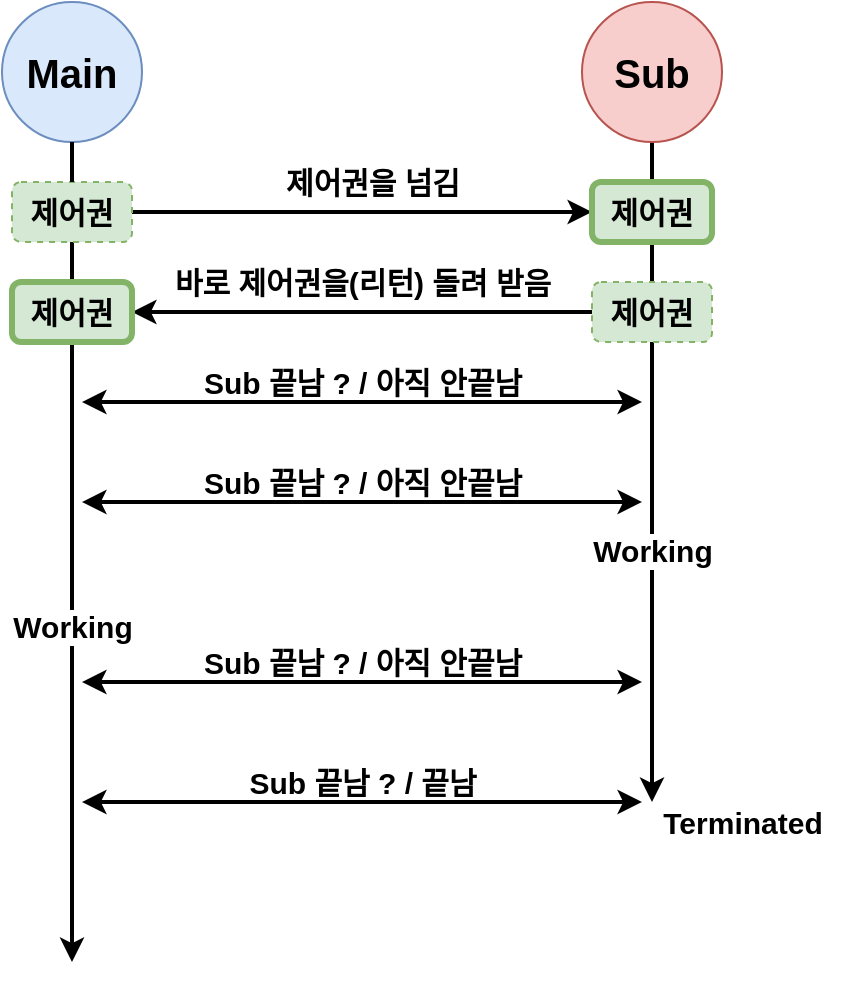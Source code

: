 <mxfile version="15.2.7" type="github">
  <diagram id="qFV3jNqiSBe_29CYPtVP" name="Page-1">
    <mxGraphModel dx="1422" dy="762" grid="1" gridSize="10" guides="1" tooltips="1" connect="1" arrows="1" fold="1" page="1" pageScale="1" pageWidth="827" pageHeight="1169" math="0" shadow="0">
      <root>
        <mxCell id="0" />
        <mxCell id="1" parent="0" />
        <mxCell id="uuzsLNwZXtXoxCtTIN2L-3" style="edgeStyle=orthogonalEdgeStyle;rounded=0;orthogonalLoop=1;jettySize=auto;html=1;strokeWidth=2;startArrow=none;entryX=0;entryY=0.5;entryDx=0;entryDy=0;" parent="1" source="1TxMZOOEquq5v0mNQYeC-1" target="1TxMZOOEquq5v0mNQYeC-6" edge="1">
          <mxGeometry relative="1" as="geometry">
            <mxPoint x="465" y="230" as="targetPoint" />
            <Array as="points" />
          </mxGeometry>
        </mxCell>
        <mxCell id="uuzsLNwZXtXoxCtTIN2L-1" value="&lt;span style=&quot;font-size: 20px&quot;&gt;&lt;b&gt;Main&lt;/b&gt;&lt;/span&gt;" style="ellipse;whiteSpace=wrap;html=1;aspect=fixed;fillColor=#dae8fc;strokeColor=#6c8ebf;" parent="1" vertex="1">
          <mxGeometry x="140" y="120" width="70" height="70" as="geometry" />
        </mxCell>
        <mxCell id="1TxMZOOEquq5v0mNQYeC-12" style="edgeStyle=orthogonalEdgeStyle;rounded=0;orthogonalLoop=1;jettySize=auto;html=1;strokeColor=default;strokeWidth=2;endArrow=none;endFill=0;" parent="1" source="uuzsLNwZXtXoxCtTIN2L-2" target="1TxMZOOEquq5v0mNQYeC-6" edge="1">
          <mxGeometry relative="1" as="geometry" />
        </mxCell>
        <mxCell id="uuzsLNwZXtXoxCtTIN2L-2" value="&lt;b&gt;&lt;font style=&quot;font-size: 20px&quot;&gt;Sub&lt;/font&gt;&lt;/b&gt;" style="ellipse;whiteSpace=wrap;html=1;aspect=fixed;fillColor=#f8cecc;strokeColor=#b85450;" parent="1" vertex="1">
          <mxGeometry x="430" y="120" width="70" height="70" as="geometry" />
        </mxCell>
        <mxCell id="1TxMZOOEquq5v0mNQYeC-5" value="&lt;b&gt;&lt;font style=&quot;font-size: 15px&quot;&gt;제어권을 넘김&lt;/font&gt;&lt;/b&gt;" style="text;html=1;align=center;verticalAlign=middle;resizable=0;points=[];autosize=1;strokeColor=none;fillColor=none;" parent="1" vertex="1">
          <mxGeometry x="270" y="200" width="110" height="20" as="geometry" />
        </mxCell>
        <mxCell id="cQC9nSrAN6oUFqC-kdNk-2" style="edgeStyle=orthogonalEdgeStyle;rounded=0;orthogonalLoop=1;jettySize=auto;html=1;exitX=0.5;exitY=1;exitDx=0;exitDy=0;entryX=0.5;entryY=0;entryDx=0;entryDy=0;endArrow=none;endFill=0;strokeColor=default;strokeWidth=2;" parent="1" source="1TxMZOOEquq5v0mNQYeC-6" target="cQC9nSrAN6oUFqC-kdNk-1" edge="1">
          <mxGeometry relative="1" as="geometry" />
        </mxCell>
        <mxCell id="1TxMZOOEquq5v0mNQYeC-6" value="&lt;b&gt;&lt;font style=&quot;font-size: 15px&quot;&gt;제어권&lt;/font&gt;&lt;/b&gt;" style="rounded=1;whiteSpace=wrap;html=1;fillColor=#d5e8d4;strokeColor=#82b366;strokeWidth=3;" parent="1" vertex="1">
          <mxGeometry x="435" y="210" width="60" height="30" as="geometry" />
        </mxCell>
        <mxCell id="cQC9nSrAN6oUFqC-kdNk-4" style="edgeStyle=orthogonalEdgeStyle;rounded=0;orthogonalLoop=1;jettySize=auto;html=1;exitX=0.5;exitY=1;exitDx=0;exitDy=0;entryX=0.5;entryY=0;entryDx=0;entryDy=0;endArrow=none;endFill=0;strokeColor=default;strokeWidth=2;" parent="1" source="1TxMZOOEquq5v0mNQYeC-1" target="cQC9nSrAN6oUFqC-kdNk-3" edge="1">
          <mxGeometry relative="1" as="geometry" />
        </mxCell>
        <mxCell id="1TxMZOOEquq5v0mNQYeC-1" value="&lt;b&gt;&lt;font style=&quot;font-size: 15px&quot;&gt;제어권&lt;/font&gt;&lt;/b&gt;" style="rounded=1;whiteSpace=wrap;html=1;fillColor=#d5e8d4;strokeColor=#82b366;dashed=1;" parent="1" vertex="1">
          <mxGeometry x="145" y="210" width="60" height="30" as="geometry" />
        </mxCell>
        <mxCell id="1TxMZOOEquq5v0mNQYeC-8" value="" style="edgeStyle=orthogonalEdgeStyle;rounded=0;orthogonalLoop=1;jettySize=auto;html=1;strokeColor=default;strokeWidth=2;endArrow=none;" parent="1" source="uuzsLNwZXtXoxCtTIN2L-1" target="1TxMZOOEquq5v0mNQYeC-1" edge="1">
          <mxGeometry relative="1" as="geometry">
            <mxPoint x="175" y="640" as="targetPoint" />
            <mxPoint x="175" y="190" as="sourcePoint" />
          </mxGeometry>
        </mxCell>
        <mxCell id="cQC9nSrAN6oUFqC-kdNk-5" style="edgeStyle=orthogonalEdgeStyle;rounded=0;orthogonalLoop=1;jettySize=auto;html=1;entryX=1;entryY=0.5;entryDx=0;entryDy=0;endArrow=classic;endFill=1;strokeColor=default;strokeWidth=2;" parent="1" source="cQC9nSrAN6oUFqC-kdNk-1" target="cQC9nSrAN6oUFqC-kdNk-3" edge="1">
          <mxGeometry relative="1" as="geometry" />
        </mxCell>
        <mxCell id="cQC9nSrAN6oUFqC-kdNk-7" style="edgeStyle=orthogonalEdgeStyle;rounded=0;orthogonalLoop=1;jettySize=auto;html=1;endArrow=classic;endFill=1;strokeColor=default;strokeWidth=2;" parent="1" source="cQC9nSrAN6oUFqC-kdNk-1" edge="1">
          <mxGeometry relative="1" as="geometry">
            <mxPoint x="465" y="520" as="targetPoint" />
          </mxGeometry>
        </mxCell>
        <mxCell id="cQC9nSrAN6oUFqC-kdNk-9" value="&lt;b&gt;&lt;font style=&quot;font-size: 15px&quot;&gt;Working&lt;/font&gt;&lt;/b&gt;" style="edgeLabel;html=1;align=center;verticalAlign=middle;resizable=0;points=[];" parent="cQC9nSrAN6oUFqC-kdNk-7" vertex="1" connectable="0">
          <mxGeometry x="-0.104" relative="1" as="geometry">
            <mxPoint as="offset" />
          </mxGeometry>
        </mxCell>
        <mxCell id="cQC9nSrAN6oUFqC-kdNk-1" value="&lt;b&gt;&lt;font style=&quot;font-size: 15px&quot;&gt;제어권&lt;/font&gt;&lt;/b&gt;" style="rounded=1;whiteSpace=wrap;html=1;fillColor=#d5e8d4;strokeColor=#82b366;dashed=1;" parent="1" vertex="1">
          <mxGeometry x="435" y="260" width="60" height="30" as="geometry" />
        </mxCell>
        <mxCell id="cQC9nSrAN6oUFqC-kdNk-8" style="edgeStyle=orthogonalEdgeStyle;rounded=0;orthogonalLoop=1;jettySize=auto;html=1;endArrow=classic;endFill=1;strokeColor=default;strokeWidth=2;" parent="1" source="cQC9nSrAN6oUFqC-kdNk-3" edge="1">
          <mxGeometry relative="1" as="geometry">
            <mxPoint x="175" y="600" as="targetPoint" />
          </mxGeometry>
        </mxCell>
        <mxCell id="cQC9nSrAN6oUFqC-kdNk-10" value="&lt;b&gt;&lt;font style=&quot;font-size: 15px&quot;&gt;Working&lt;/font&gt;&lt;/b&gt;" style="edgeLabel;html=1;align=center;verticalAlign=middle;resizable=0;points=[];" parent="cQC9nSrAN6oUFqC-kdNk-8" vertex="1" connectable="0">
          <mxGeometry x="-0.087" relative="1" as="geometry">
            <mxPoint as="offset" />
          </mxGeometry>
        </mxCell>
        <mxCell id="cQC9nSrAN6oUFqC-kdNk-3" value="&lt;b&gt;&lt;font style=&quot;font-size: 15px&quot;&gt;제어권&lt;/font&gt;&lt;/b&gt;" style="rounded=1;whiteSpace=wrap;html=1;fillColor=#d5e8d4;strokeColor=#82b366;strokeWidth=3;" parent="1" vertex="1">
          <mxGeometry x="145" y="260" width="60" height="30" as="geometry" />
        </mxCell>
        <mxCell id="cQC9nSrAN6oUFqC-kdNk-6" value="&lt;b&gt;&lt;font style=&quot;font-size: 15px&quot;&gt;바로 제어권을(리턴) 돌려 받음&lt;/font&gt;&lt;/b&gt;" style="text;html=1;align=center;verticalAlign=middle;resizable=0;points=[];autosize=1;strokeColor=none;fillColor=none;" parent="1" vertex="1">
          <mxGeometry x="210" y="250" width="220" height="20" as="geometry" />
        </mxCell>
        <mxCell id="kApgHOSXN4LVZMOWhjFt-2" value="" style="endArrow=classic;startArrow=classic;html=1;strokeColor=default;strokeWidth=2;" parent="1" edge="1">
          <mxGeometry width="50" height="50" relative="1" as="geometry">
            <mxPoint x="180" y="320" as="sourcePoint" />
            <mxPoint x="460" y="320" as="targetPoint" />
          </mxGeometry>
        </mxCell>
        <mxCell id="kApgHOSXN4LVZMOWhjFt-3" value="&lt;b&gt;&lt;font style=&quot;font-size: 15px&quot;&gt;Sub 끝남 ? / 아직 안끝남&lt;/font&gt;&lt;/b&gt;" style="text;html=1;align=center;verticalAlign=middle;resizable=0;points=[];autosize=1;strokeColor=none;fillColor=none;" parent="1" vertex="1">
          <mxGeometry x="230" y="300" width="180" height="20" as="geometry" />
        </mxCell>
        <mxCell id="kApgHOSXN4LVZMOWhjFt-4" value="" style="endArrow=classic;startArrow=classic;html=1;strokeColor=default;strokeWidth=2;" parent="1" edge="1">
          <mxGeometry width="50" height="50" relative="1" as="geometry">
            <mxPoint x="180" y="370" as="sourcePoint" />
            <mxPoint x="460" y="370" as="targetPoint" />
          </mxGeometry>
        </mxCell>
        <mxCell id="kApgHOSXN4LVZMOWhjFt-5" value="&lt;b&gt;&lt;font style=&quot;font-size: 15px&quot;&gt;Sub 끝남 ? / 아직 안끝남&lt;/font&gt;&lt;/b&gt;" style="text;html=1;align=center;verticalAlign=middle;resizable=0;points=[];autosize=1;strokeColor=none;fillColor=none;" parent="1" vertex="1">
          <mxGeometry x="230" y="350" width="180" height="20" as="geometry" />
        </mxCell>
        <mxCell id="kApgHOSXN4LVZMOWhjFt-6" value="" style="endArrow=classic;startArrow=classic;html=1;strokeColor=default;strokeWidth=2;" parent="1" edge="1">
          <mxGeometry width="50" height="50" relative="1" as="geometry">
            <mxPoint x="180" y="460" as="sourcePoint" />
            <mxPoint x="460" y="460" as="targetPoint" />
          </mxGeometry>
        </mxCell>
        <mxCell id="kApgHOSXN4LVZMOWhjFt-7" value="&lt;b&gt;&lt;font style=&quot;font-size: 15px&quot;&gt;Sub 끝남 ? / 아직 안끝남&lt;/font&gt;&lt;/b&gt;" style="text;html=1;align=center;verticalAlign=middle;resizable=0;points=[];autosize=1;strokeColor=none;fillColor=none;" parent="1" vertex="1">
          <mxGeometry x="230" y="440" width="180" height="20" as="geometry" />
        </mxCell>
        <mxCell id="kApgHOSXN4LVZMOWhjFt-8" value="" style="endArrow=classic;startArrow=classic;html=1;strokeColor=default;strokeWidth=2;" parent="1" edge="1">
          <mxGeometry width="50" height="50" relative="1" as="geometry">
            <mxPoint x="180" y="520" as="sourcePoint" />
            <mxPoint x="460" y="520" as="targetPoint" />
          </mxGeometry>
        </mxCell>
        <mxCell id="kApgHOSXN4LVZMOWhjFt-9" value="&lt;b&gt;&lt;font style=&quot;font-size: 15px&quot;&gt;Sub 끝남 ? / 끝남&lt;/font&gt;&lt;/b&gt;" style="text;html=1;align=center;verticalAlign=middle;resizable=0;points=[];autosize=1;strokeColor=none;fillColor=none;" parent="1" vertex="1">
          <mxGeometry x="255" y="500" width="130" height="20" as="geometry" />
        </mxCell>
        <mxCell id="kApgHOSXN4LVZMOWhjFt-10" value="&lt;b&gt;&lt;font style=&quot;font-size: 15px&quot;&gt;Terminated&lt;/font&gt;&lt;/b&gt;" style="text;html=1;align=center;verticalAlign=middle;resizable=0;points=[];autosize=1;strokeColor=none;fillColor=none;" parent="1" vertex="1">
          <mxGeometry x="460" y="520" width="100" height="20" as="geometry" />
        </mxCell>
      </root>
    </mxGraphModel>
  </diagram>
</mxfile>

